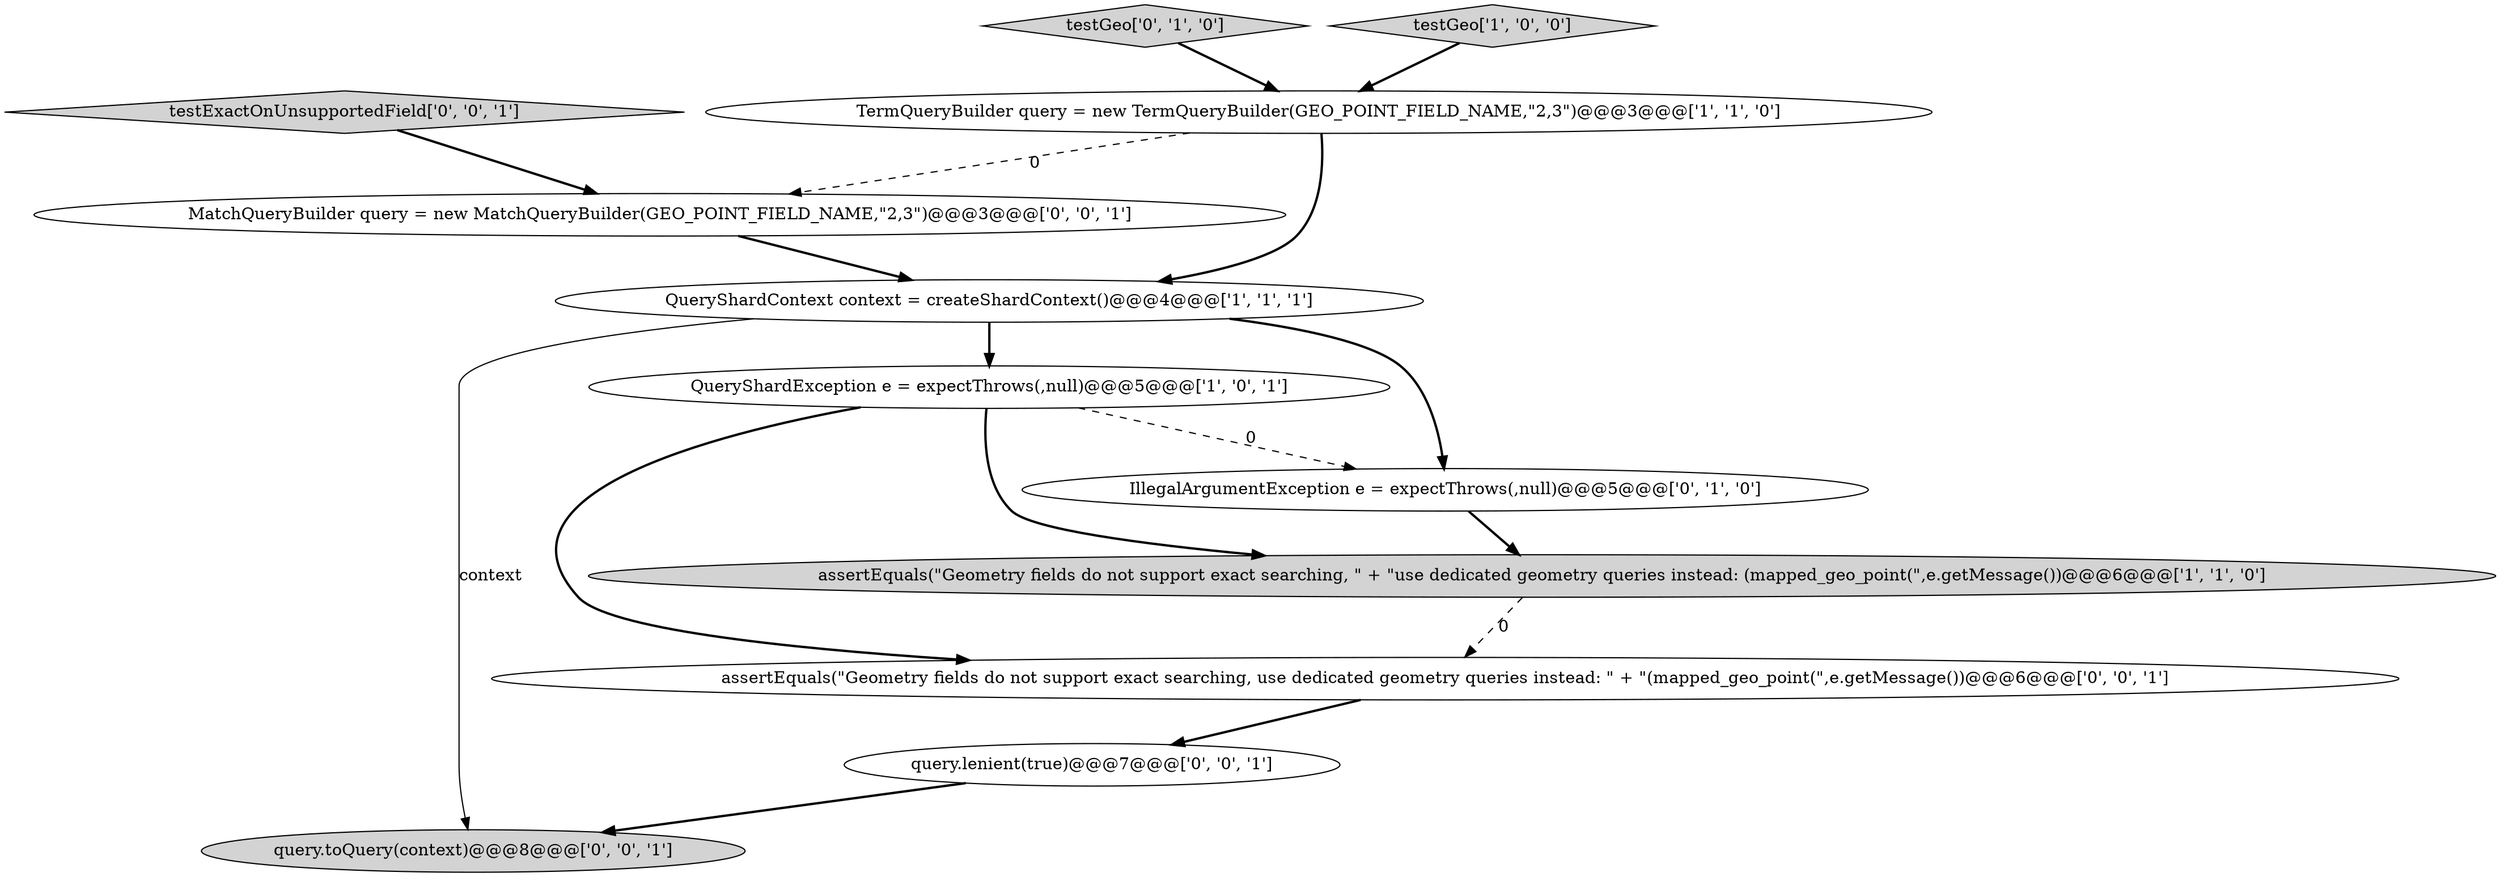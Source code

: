 digraph {
0 [style = filled, label = "QueryShardContext context = createShardContext()@@@4@@@['1', '1', '1']", fillcolor = white, shape = ellipse image = "AAA0AAABBB1BBB"];
8 [style = filled, label = "MatchQueryBuilder query = new MatchQueryBuilder(GEO_POINT_FIELD_NAME,\"2,3\")@@@3@@@['0', '0', '1']", fillcolor = white, shape = ellipse image = "AAA0AAABBB3BBB"];
10 [style = filled, label = "query.toQuery(context)@@@8@@@['0', '0', '1']", fillcolor = lightgray, shape = ellipse image = "AAA0AAABBB3BBB"];
9 [style = filled, label = "assertEquals(\"Geometry fields do not support exact searching, use dedicated geometry queries instead: \" + \"(mapped_geo_point(\",e.getMessage())@@@6@@@['0', '0', '1']", fillcolor = white, shape = ellipse image = "AAA0AAABBB3BBB"];
5 [style = filled, label = "testGeo['0', '1', '0']", fillcolor = lightgray, shape = diamond image = "AAA0AAABBB2BBB"];
1 [style = filled, label = "assertEquals(\"Geometry fields do not support exact searching, \" + \"use dedicated geometry queries instead: (mapped_geo_point(\",e.getMessage())@@@6@@@['1', '1', '0']", fillcolor = lightgray, shape = ellipse image = "AAA0AAABBB1BBB"];
7 [style = filled, label = "query.lenient(true)@@@7@@@['0', '0', '1']", fillcolor = white, shape = ellipse image = "AAA0AAABBB3BBB"];
11 [style = filled, label = "testExactOnUnsupportedField['0', '0', '1']", fillcolor = lightgray, shape = diamond image = "AAA0AAABBB3BBB"];
6 [style = filled, label = "IllegalArgumentException e = expectThrows(,null)@@@5@@@['0', '1', '0']", fillcolor = white, shape = ellipse image = "AAA1AAABBB2BBB"];
2 [style = filled, label = "testGeo['1', '0', '0']", fillcolor = lightgray, shape = diamond image = "AAA0AAABBB1BBB"];
3 [style = filled, label = "QueryShardException e = expectThrows(,null)@@@5@@@['1', '0', '1']", fillcolor = white, shape = ellipse image = "AAA0AAABBB1BBB"];
4 [style = filled, label = "TermQueryBuilder query = new TermQueryBuilder(GEO_POINT_FIELD_NAME,\"2,3\")@@@3@@@['1', '1', '0']", fillcolor = white, shape = ellipse image = "AAA0AAABBB1BBB"];
0->6 [style = bold, label=""];
0->10 [style = solid, label="context"];
3->6 [style = dashed, label="0"];
5->4 [style = bold, label=""];
0->3 [style = bold, label=""];
2->4 [style = bold, label=""];
11->8 [style = bold, label=""];
6->1 [style = bold, label=""];
3->9 [style = bold, label=""];
8->0 [style = bold, label=""];
7->10 [style = bold, label=""];
4->0 [style = bold, label=""];
3->1 [style = bold, label=""];
4->8 [style = dashed, label="0"];
1->9 [style = dashed, label="0"];
9->7 [style = bold, label=""];
}

